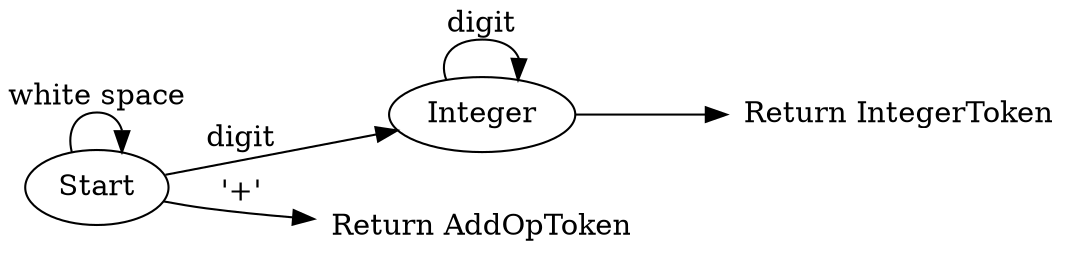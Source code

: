 digraph G {
  rankdir = LR;

  Start -> Start [label = "white space"];

  Start -> Integer [label = "digit"];
  Integer -> Integer [label = "digit"];

  Integer -> IntegerToken;
  IntegerToken [shape="plaintext"; label="Return IntegerToken"];

  Start -> AddOpToken [label = "'+'"];
  AddOpToken [shape="plaintext"; label="Return AddOpToken"];
}
